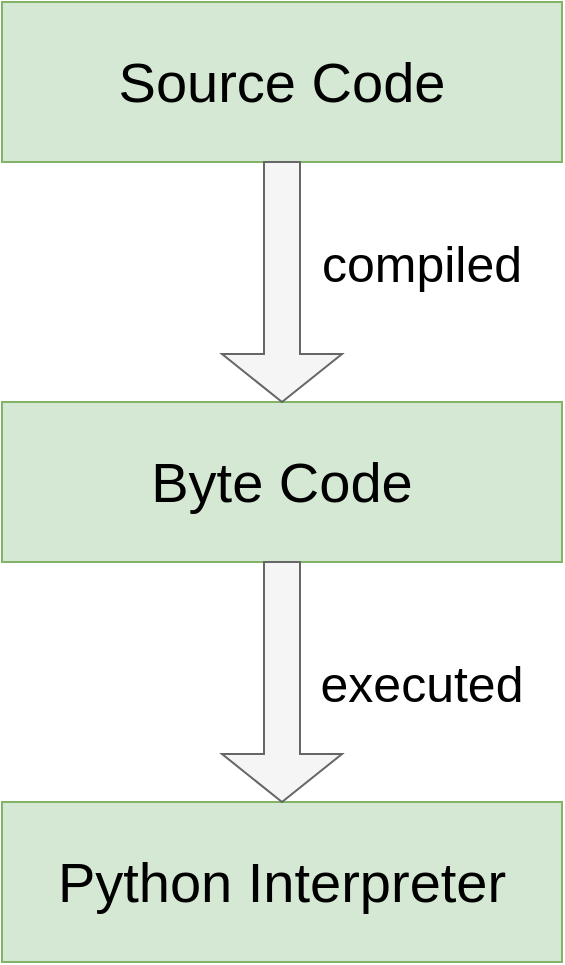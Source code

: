 <mxfile version="10.9.5" type="device"><diagram id="GMcE8dcZoSZXh6lwa2-c" name="Page-1"><mxGraphModel dx="926" dy="685" grid="1" gridSize="10" guides="1" tooltips="1" connect="1" arrows="1" fold="1" page="1" pageScale="1" pageWidth="827" pageHeight="1169" math="0" shadow="0"><root><mxCell id="0"/><mxCell id="1" parent="0"/><mxCell id="6RLWF3Wx5i_fQ9bMif3M-1" value="&lt;font style=&quot;font-size: 28px&quot;&gt;Source Code&lt;/font&gt;" style="rounded=0;whiteSpace=wrap;html=1;fillColor=#d5e8d4;strokeColor=#82b366;" vertex="1" parent="1"><mxGeometry x="120" y="40" width="280" height="80" as="geometry"/></mxCell><mxCell id="6RLWF3Wx5i_fQ9bMif3M-2" value="&lt;font style=&quot;font-size: 28px&quot;&gt;Byte Code&lt;/font&gt;" style="rounded=0;whiteSpace=wrap;html=1;fillColor=#d5e8d4;strokeColor=#82b366;" vertex="1" parent="1"><mxGeometry x="120" y="240" width="280" height="80" as="geometry"/></mxCell><mxCell id="6RLWF3Wx5i_fQ9bMif3M-3" value="&lt;font style=&quot;font-size: 28px&quot;&gt;Python Interpreter&lt;/font&gt;" style="rounded=0;whiteSpace=wrap;html=1;fillColor=#d5e8d4;strokeColor=#82b366;" vertex="1" parent="1"><mxGeometry x="120" y="440" width="280" height="80" as="geometry"/></mxCell><mxCell id="6RLWF3Wx5i_fQ9bMif3M-4" value="" style="shape=singleArrow;direction=south;whiteSpace=wrap;html=1;fillColor=#f5f5f5;strokeColor=#666666;fontColor=#333333;" vertex="1" parent="1"><mxGeometry x="230" y="120" width="60" height="120" as="geometry"/></mxCell><mxCell id="6RLWF3Wx5i_fQ9bMif3M-6" value="" style="shape=singleArrow;direction=south;whiteSpace=wrap;html=1;fillColor=#f5f5f5;strokeColor=#666666;fontColor=#333333;" vertex="1" parent="1"><mxGeometry x="230" y="320" width="60" height="120" as="geometry"/></mxCell><mxCell id="6RLWF3Wx5i_fQ9bMif3M-7" value="&lt;font style=&quot;font-size: 25px&quot;&gt;compiled&lt;/font&gt;" style="text;html=1;strokeColor=none;fillColor=none;align=center;verticalAlign=middle;whiteSpace=wrap;rounded=0;" vertex="1" parent="1"><mxGeometry x="310" y="160" width="40" height="20" as="geometry"/></mxCell><mxCell id="6RLWF3Wx5i_fQ9bMif3M-8" value="&lt;font style=&quot;font-size: 25px&quot;&gt;executed&lt;/font&gt;" style="text;html=1;strokeColor=none;fillColor=none;align=center;verticalAlign=middle;whiteSpace=wrap;rounded=0;" vertex="1" parent="1"><mxGeometry x="310" y="370" width="40" height="20" as="geometry"/></mxCell></root></mxGraphModel></diagram></mxfile>